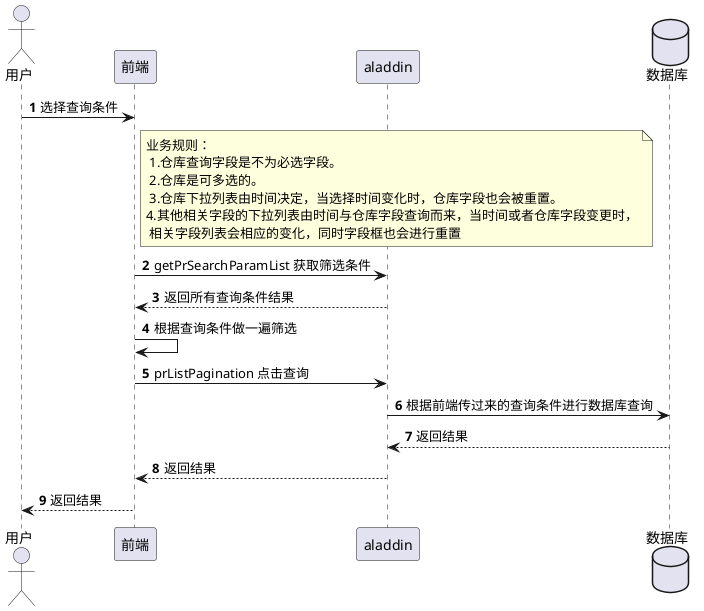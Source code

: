 @startuml

autonumber

actor "用户" as user
participant "前端" as front
participant "aladdin" as aladdin
database "数据库" as mysql

user -> front: 选择查询条件

note right of front: 业务规则：\n 1.仓库查询字段是不为必选字段。\n 2.仓库是可多选的。\n 3.仓库下拉列表由时间决定，当选择时间变化时，仓库字段也会被重置。\n4.其他相关字段的下拉列表由时间与仓库字段查询而来，当时间或者仓库字段变更时，\n 相关字段列表会相应的变化，同时字段框也会进行重置

front -> aladdin: getPrSearchParamList 获取筛选条件

aladdin --> front: 返回所有查询条件结果

front -> front: 根据查询条件做一遍筛选

front -> aladdin: prListPagination 点击查询

aladdin -> mysql:  根据前端传过来的查询条件进行数据库查询

mysql --> aladdin: 返回结果
 
aladdin --> front: 返回结果

front --> user: 返回结果

@enduml